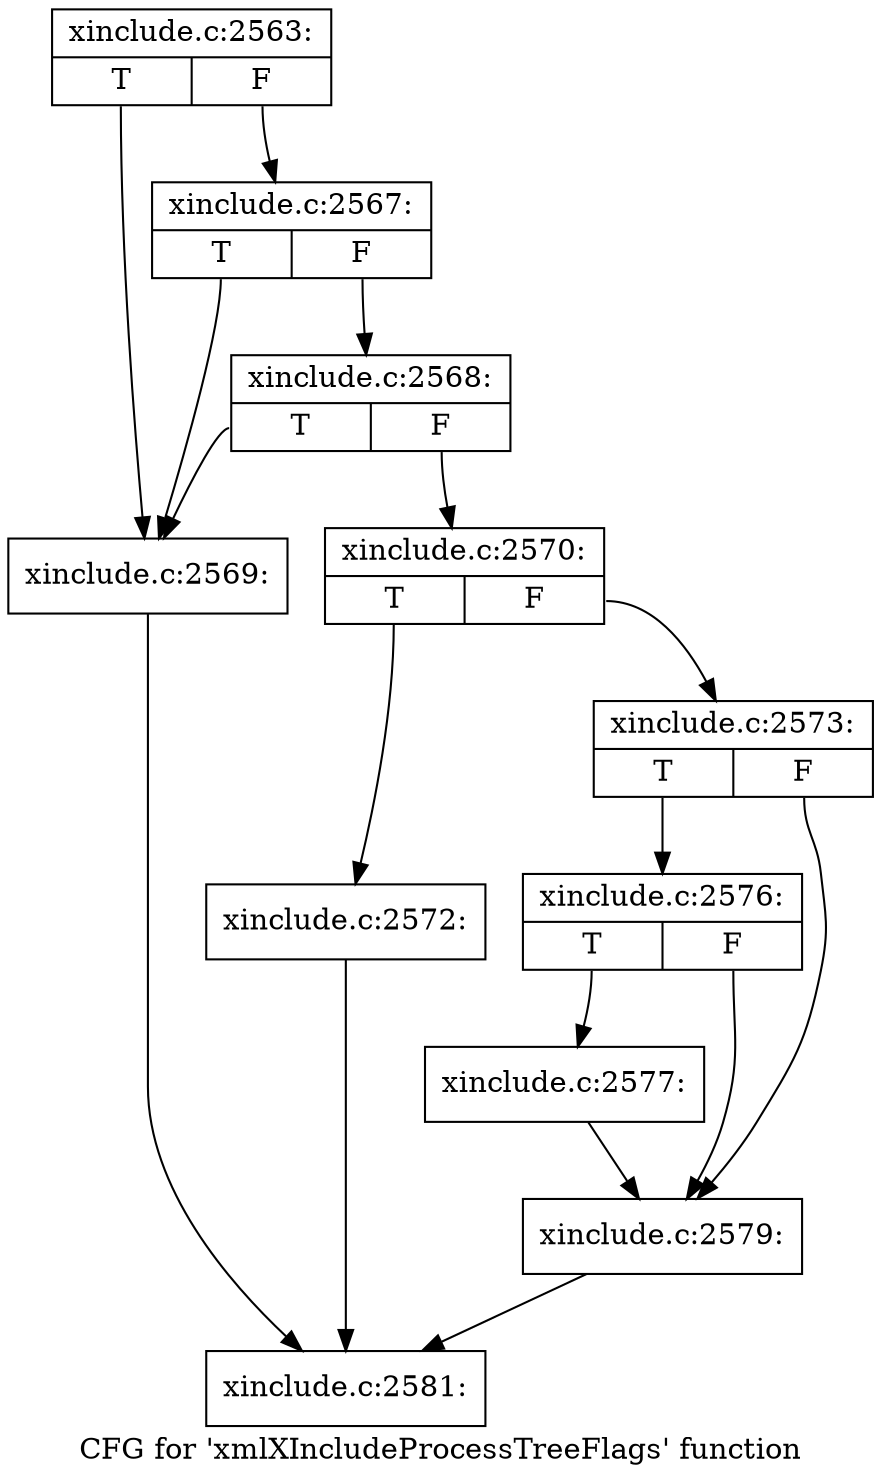 digraph "CFG for 'xmlXIncludeProcessTreeFlags' function" {
	label="CFG for 'xmlXIncludeProcessTreeFlags' function";

	Node0x5464df0 [shape=record,label="{xinclude.c:2563:|{<s0>T|<s1>F}}"];
	Node0x5464df0:s0 -> Node0x5465d10;
	Node0x5464df0:s1 -> Node0x5465e30;
	Node0x5465e30 [shape=record,label="{xinclude.c:2567:|{<s0>T|<s1>F}}"];
	Node0x5465e30:s0 -> Node0x5465d10;
	Node0x5465e30:s1 -> Node0x5465db0;
	Node0x5465db0 [shape=record,label="{xinclude.c:2568:|{<s0>T|<s1>F}}"];
	Node0x5465db0:s0 -> Node0x5465d10;
	Node0x5465db0:s1 -> Node0x5465d60;
	Node0x5465d10 [shape=record,label="{xinclude.c:2569:}"];
	Node0x5465d10 -> Node0x545fe20;
	Node0x5465d60 [shape=record,label="{xinclude.c:2570:|{<s0>T|<s1>F}}"];
	Node0x5465d60:s0 -> Node0x53f8fb0;
	Node0x5465d60:s1 -> Node0x53f9000;
	Node0x53f8fb0 [shape=record,label="{xinclude.c:2572:}"];
	Node0x53f8fb0 -> Node0x545fe20;
	Node0x53f9000 [shape=record,label="{xinclude.c:2573:|{<s0>T|<s1>F}}"];
	Node0x53f9000:s0 -> Node0x54695c0;
	Node0x53f9000:s1 -> Node0x5469570;
	Node0x54695c0 [shape=record,label="{xinclude.c:2576:|{<s0>T|<s1>F}}"];
	Node0x54695c0:s0 -> Node0x5468ab0;
	Node0x54695c0:s1 -> Node0x5469570;
	Node0x5468ab0 [shape=record,label="{xinclude.c:2577:}"];
	Node0x5468ab0 -> Node0x5469570;
	Node0x5469570 [shape=record,label="{xinclude.c:2579:}"];
	Node0x5469570 -> Node0x545fe20;
	Node0x545fe20 [shape=record,label="{xinclude.c:2581:}"];
}

